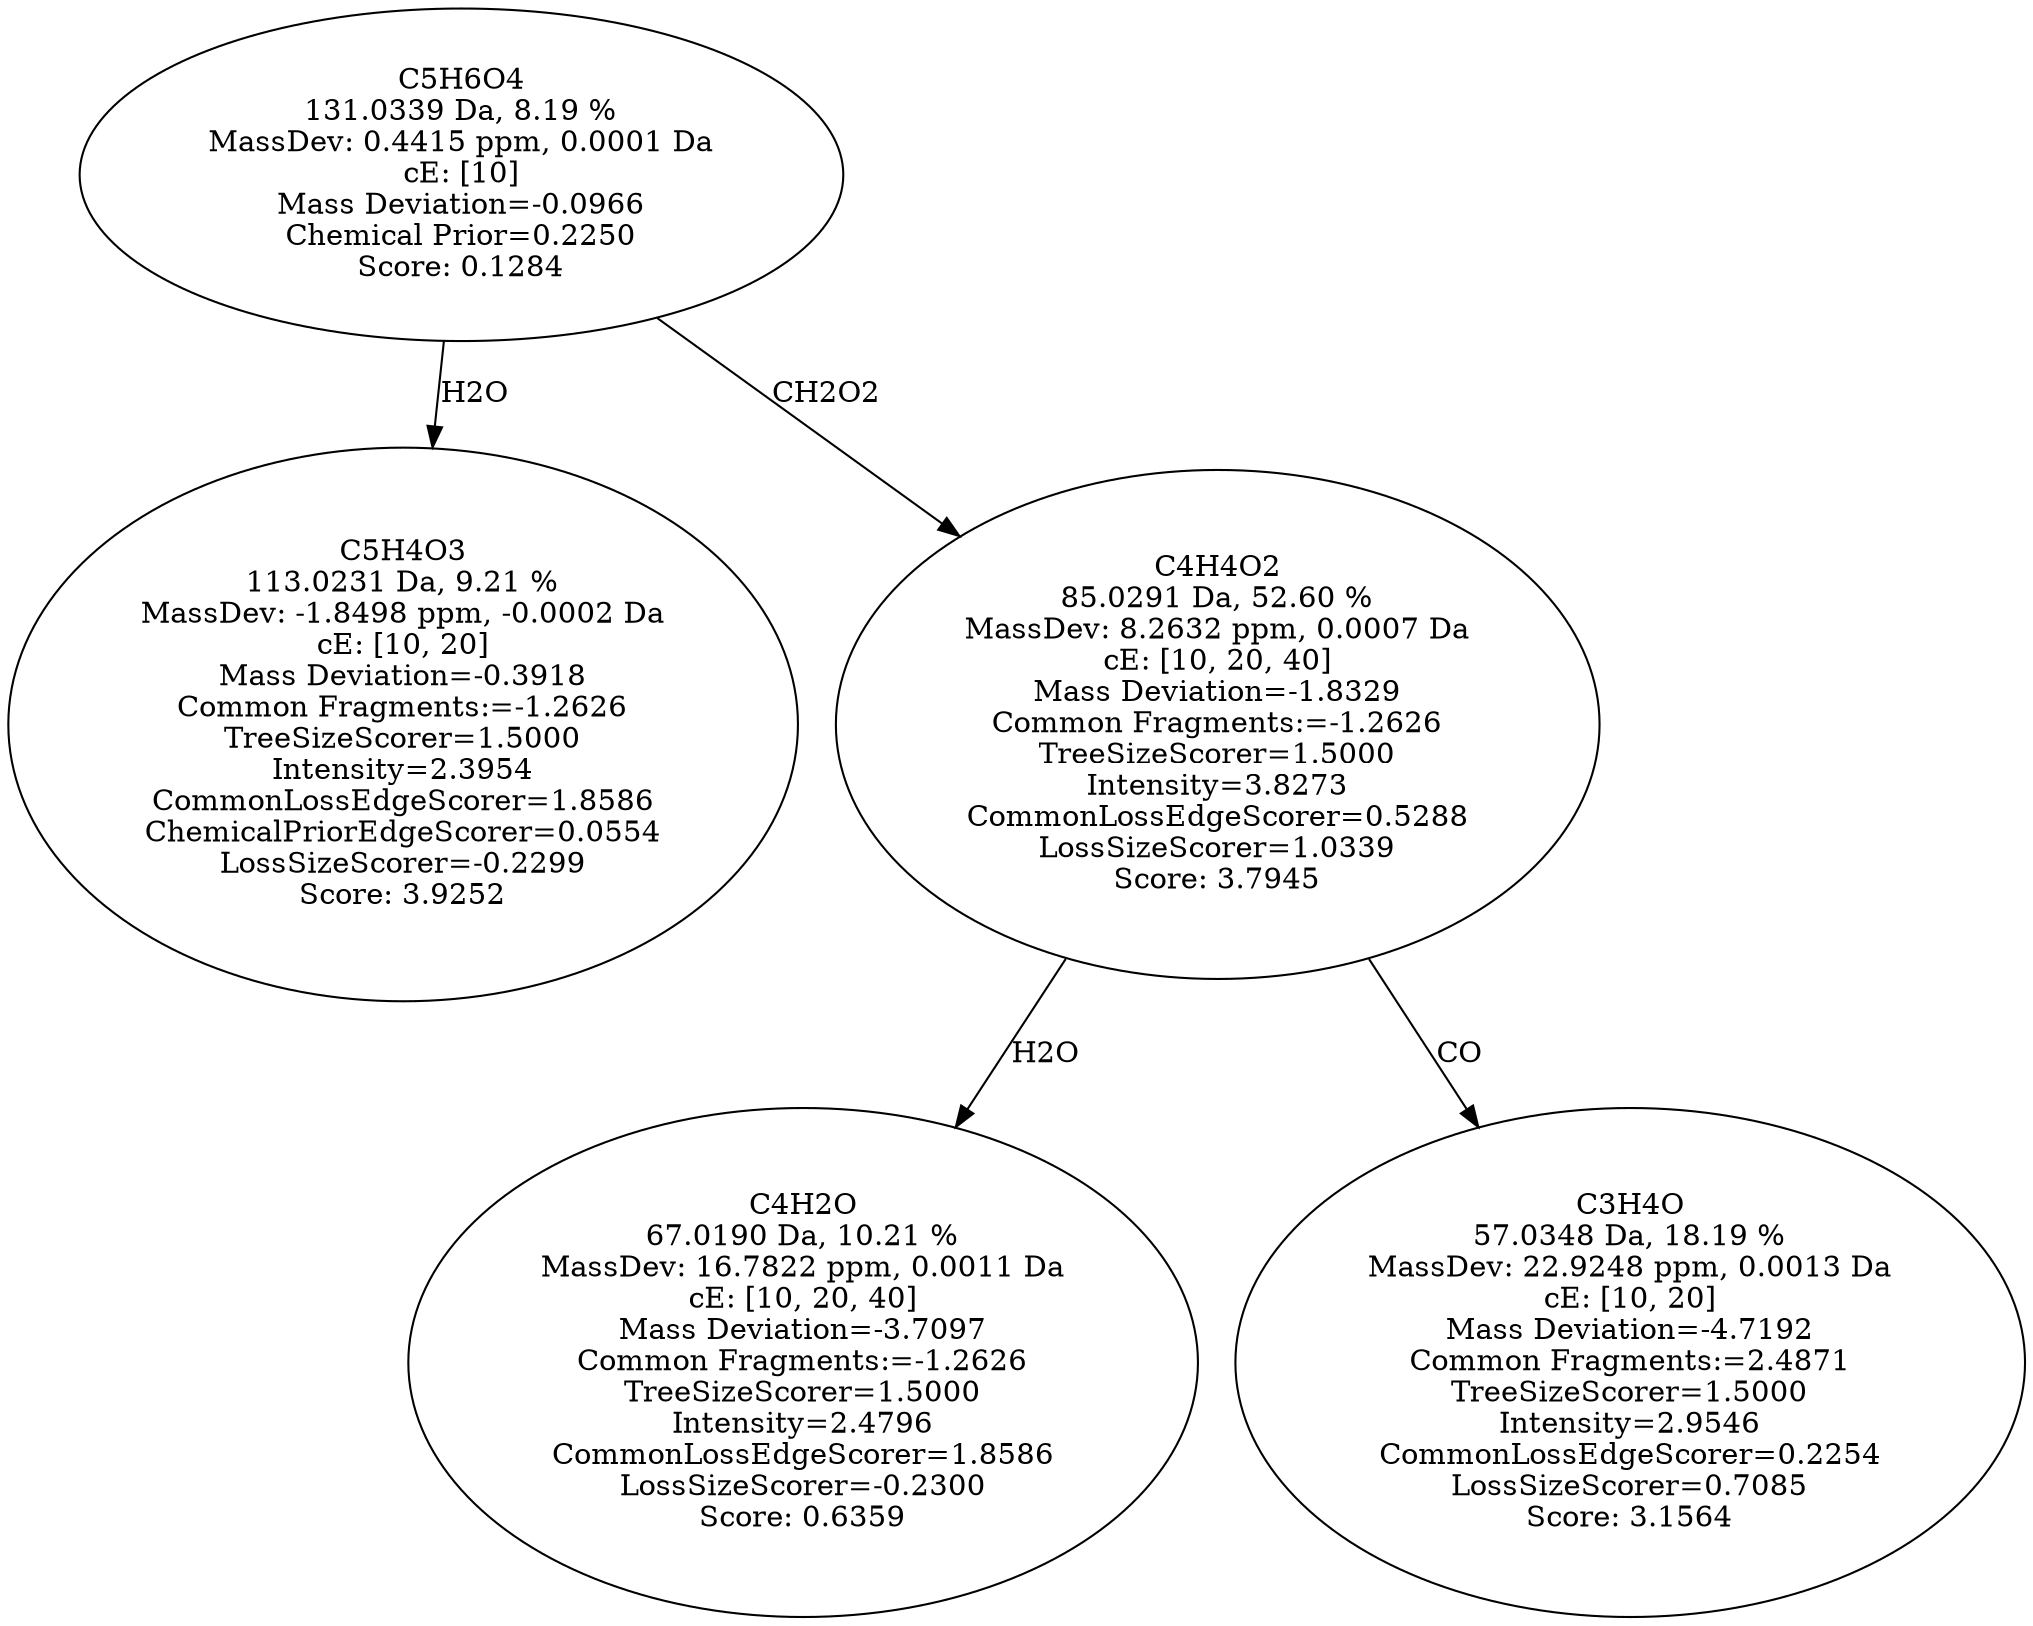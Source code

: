 strict digraph {
v1 [label="C5H4O3\n113.0231 Da, 9.21 %\nMassDev: -1.8498 ppm, -0.0002 Da\ncE: [10, 20]\nMass Deviation=-0.3918\nCommon Fragments:=-1.2626\nTreeSizeScorer=1.5000\nIntensity=2.3954\nCommonLossEdgeScorer=1.8586\nChemicalPriorEdgeScorer=0.0554\nLossSizeScorer=-0.2299\nScore: 3.9252"];
v2 [label="C4H2O\n67.0190 Da, 10.21 %\nMassDev: 16.7822 ppm, 0.0011 Da\ncE: [10, 20, 40]\nMass Deviation=-3.7097\nCommon Fragments:=-1.2626\nTreeSizeScorer=1.5000\nIntensity=2.4796\nCommonLossEdgeScorer=1.8586\nLossSizeScorer=-0.2300\nScore: 0.6359"];
v3 [label="C3H4O\n57.0348 Da, 18.19 %\nMassDev: 22.9248 ppm, 0.0013 Da\ncE: [10, 20]\nMass Deviation=-4.7192\nCommon Fragments:=2.4871\nTreeSizeScorer=1.5000\nIntensity=2.9546\nCommonLossEdgeScorer=0.2254\nLossSizeScorer=0.7085\nScore: 3.1564"];
v4 [label="C4H4O2\n85.0291 Da, 52.60 %\nMassDev: 8.2632 ppm, 0.0007 Da\ncE: [10, 20, 40]\nMass Deviation=-1.8329\nCommon Fragments:=-1.2626\nTreeSizeScorer=1.5000\nIntensity=3.8273\nCommonLossEdgeScorer=0.5288\nLossSizeScorer=1.0339\nScore: 3.7945"];
v5 [label="C5H6O4\n131.0339 Da, 8.19 %\nMassDev: 0.4415 ppm, 0.0001 Da\ncE: [10]\nMass Deviation=-0.0966\nChemical Prior=0.2250\nScore: 0.1284"];
v5 -> v1 [label="H2O"];
v4 -> v2 [label="H2O"];
v4 -> v3 [label="CO"];
v5 -> v4 [label="CH2O2"];
}